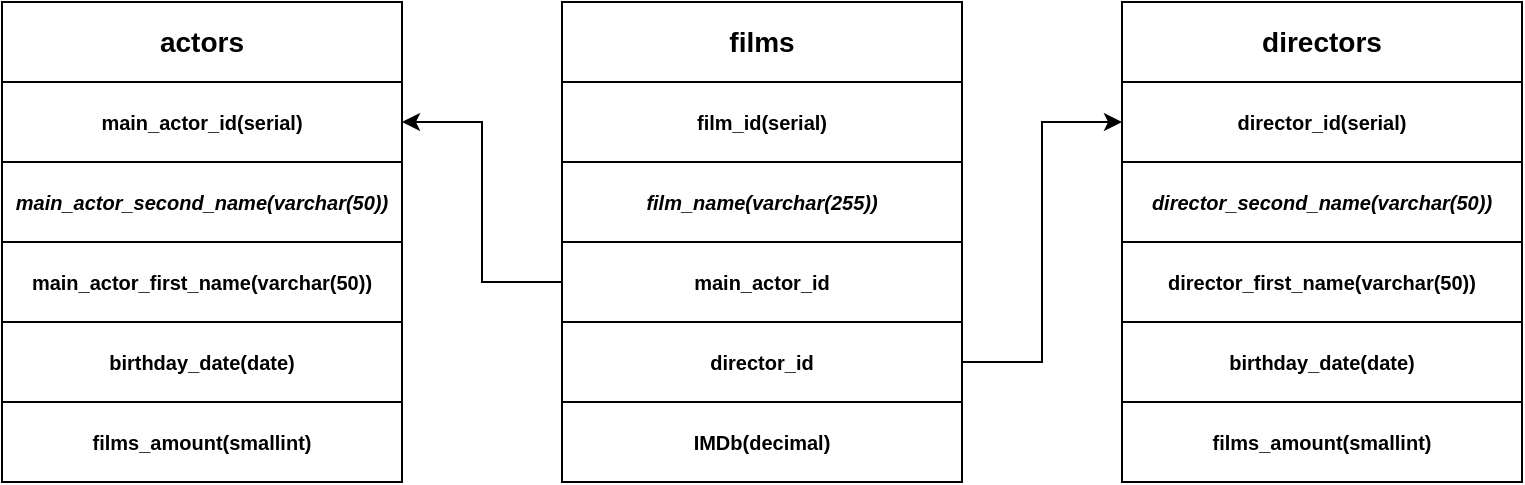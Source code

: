 <mxfile version="20.8.15" type="github">
  <diagram name="Страница 1" id="lynCQwub9FKNbzV4LjFN">
    <mxGraphModel dx="938" dy="534" grid="1" gridSize="10" guides="1" tooltips="1" connect="1" arrows="1" fold="1" page="1" pageScale="1" pageWidth="827" pageHeight="1169" math="0" shadow="0">
      <root>
        <mxCell id="0" />
        <mxCell id="1" parent="0" />
        <mxCell id="53_5UGNReRgQ4R-1LC-e-6" value="&lt;font style=&quot;font-size: 14px;&quot;&gt;films&lt;/font&gt;" style="swimlane;whiteSpace=wrap;html=1;startSize=40;fontSize=10;fontStyle=1" vertex="1" parent="1">
          <mxGeometry x="320" y="40" width="200" height="240" as="geometry" />
        </mxCell>
        <mxCell id="53_5UGNReRgQ4R-1LC-e-7" value="film_name(varchar(255))" style="text;html=1;align=center;verticalAlign=middle;whiteSpace=wrap;rounded=0;fontSize=10;fontStyle=3" vertex="1" parent="53_5UGNReRgQ4R-1LC-e-6">
          <mxGeometry y="80" width="200" height="40" as="geometry" />
        </mxCell>
        <mxCell id="53_5UGNReRgQ4R-1LC-e-8" value="film_id(serial)" style="text;html=1;align=center;verticalAlign=middle;whiteSpace=wrap;rounded=0;strokeColor=default;fontSize=10;fontStyle=1" vertex="1" parent="53_5UGNReRgQ4R-1LC-e-6">
          <mxGeometry y="40" width="200" height="40" as="geometry" />
        </mxCell>
        <mxCell id="53_5UGNReRgQ4R-1LC-e-9" value="main_actor_id" style="text;html=1;align=center;verticalAlign=middle;whiteSpace=wrap;rounded=0;strokeColor=default;fontSize=10;fontStyle=1" vertex="1" parent="53_5UGNReRgQ4R-1LC-e-6">
          <mxGeometry y="120" width="200" height="40" as="geometry" />
        </mxCell>
        <mxCell id="53_5UGNReRgQ4R-1LC-e-10" value="IMDb(decimal)" style="text;html=1;align=center;verticalAlign=middle;whiteSpace=wrap;rounded=0;strokeColor=default;fontSize=10;fontStyle=1" vertex="1" parent="53_5UGNReRgQ4R-1LC-e-6">
          <mxGeometry y="200" width="200" height="40" as="geometry" />
        </mxCell>
        <mxCell id="53_5UGNReRgQ4R-1LC-e-11" value="director_id" style="text;html=1;align=center;verticalAlign=middle;whiteSpace=wrap;rounded=0;strokeColor=default;fontSize=10;fontStyle=1" vertex="1" parent="53_5UGNReRgQ4R-1LC-e-6">
          <mxGeometry y="160" width="200" height="40" as="geometry" />
        </mxCell>
        <mxCell id="53_5UGNReRgQ4R-1LC-e-12" value="&lt;font style=&quot;font-size: 14px;&quot;&gt;directors&lt;/font&gt;" style="swimlane;whiteSpace=wrap;html=1;startSize=40;fontSize=10;fontStyle=1" vertex="1" parent="1">
          <mxGeometry x="600" y="40" width="200" height="240" as="geometry">
            <mxRectangle x="600" y="40" width="90" height="40" as="alternateBounds" />
          </mxGeometry>
        </mxCell>
        <mxCell id="53_5UGNReRgQ4R-1LC-e-14" value="director_id(serial)" style="text;html=1;strokeColor=default;fillColor=none;align=center;verticalAlign=middle;whiteSpace=wrap;rounded=0;fontSize=10;fontStyle=1" vertex="1" parent="53_5UGNReRgQ4R-1LC-e-12">
          <mxGeometry y="40" width="200" height="40" as="geometry" />
        </mxCell>
        <mxCell id="53_5UGNReRgQ4R-1LC-e-19" value="director_first_name(varchar(50))" style="text;html=1;strokeColor=default;fillColor=none;align=center;verticalAlign=middle;whiteSpace=wrap;rounded=0;fontSize=10;fontStyle=1" vertex="1" parent="53_5UGNReRgQ4R-1LC-e-12">
          <mxGeometry y="120" width="200" height="40" as="geometry" />
        </mxCell>
        <mxCell id="53_5UGNReRgQ4R-1LC-e-20" value="director_second_name(varchar(50))" style="text;html=1;align=center;verticalAlign=middle;whiteSpace=wrap;rounded=0;fontSize=10;fontStyle=3" vertex="1" parent="53_5UGNReRgQ4R-1LC-e-12">
          <mxGeometry y="80" width="200" height="40" as="geometry" />
        </mxCell>
        <mxCell id="53_5UGNReRgQ4R-1LC-e-22" value="birthday_date(date)" style="text;html=1;strokeColor=default;fillColor=none;align=center;verticalAlign=middle;whiteSpace=wrap;rounded=0;fontSize=10;fontStyle=1" vertex="1" parent="53_5UGNReRgQ4R-1LC-e-12">
          <mxGeometry y="160" width="200" height="40" as="geometry" />
        </mxCell>
        <mxCell id="53_5UGNReRgQ4R-1LC-e-23" value="films_amount(smallint)" style="text;html=1;strokeColor=default;fillColor=none;align=center;verticalAlign=middle;whiteSpace=wrap;rounded=0;fontSize=10;fontStyle=1" vertex="1" parent="53_5UGNReRgQ4R-1LC-e-12">
          <mxGeometry y="200" width="200" height="40" as="geometry" />
        </mxCell>
        <mxCell id="53_5UGNReRgQ4R-1LC-e-24" value="&lt;font style=&quot;font-size: 14px;&quot;&gt;actors&lt;/font&gt;" style="swimlane;whiteSpace=wrap;html=1;startSize=40;fontSize=10;fontStyle=1" vertex="1" parent="1">
          <mxGeometry x="40" y="40" width="200" height="240" as="geometry" />
        </mxCell>
        <mxCell id="53_5UGNReRgQ4R-1LC-e-25" value="main_actor_id(serial)" style="text;html=1;strokeColor=default;fillColor=none;align=center;verticalAlign=middle;whiteSpace=wrap;rounded=0;fontSize=10;fontStyle=1" vertex="1" parent="53_5UGNReRgQ4R-1LC-e-24">
          <mxGeometry y="40" width="200" height="40" as="geometry" />
        </mxCell>
        <mxCell id="53_5UGNReRgQ4R-1LC-e-30" value="main_actor_second_name(varchar(50))" style="text;html=1;align=center;verticalAlign=middle;whiteSpace=wrap;rounded=0;fontSize=10;fontStyle=3" vertex="1" parent="53_5UGNReRgQ4R-1LC-e-24">
          <mxGeometry y="80" width="200" height="40" as="geometry" />
        </mxCell>
        <mxCell id="53_5UGNReRgQ4R-1LC-e-32" value="main_actor_first_name(varchar(50))" style="text;html=1;align=center;verticalAlign=middle;whiteSpace=wrap;rounded=0;strokeColor=default;fontSize=10;fontStyle=1" vertex="1" parent="53_5UGNReRgQ4R-1LC-e-24">
          <mxGeometry y="120" width="200" height="40" as="geometry" />
        </mxCell>
        <mxCell id="53_5UGNReRgQ4R-1LC-e-33" value="birthday_date(date)" style="text;html=1;align=center;verticalAlign=middle;whiteSpace=wrap;rounded=0;strokeColor=default;fontSize=10;fontStyle=1" vertex="1" parent="53_5UGNReRgQ4R-1LC-e-24">
          <mxGeometry y="160" width="200" height="40" as="geometry" />
        </mxCell>
        <mxCell id="53_5UGNReRgQ4R-1LC-e-34" value="films_amount(smallint)" style="text;html=1;align=center;verticalAlign=middle;whiteSpace=wrap;rounded=0;strokeColor=default;fontSize=10;fontStyle=1" vertex="1" parent="53_5UGNReRgQ4R-1LC-e-24">
          <mxGeometry y="200" width="200" height="40" as="geometry" />
        </mxCell>
        <mxCell id="53_5UGNReRgQ4R-1LC-e-36" style="edgeStyle=orthogonalEdgeStyle;rounded=0;orthogonalLoop=1;jettySize=auto;html=1;entryX=1;entryY=0.5;entryDx=0;entryDy=0;fontSize=14;" edge="1" parent="1" source="53_5UGNReRgQ4R-1LC-e-9" target="53_5UGNReRgQ4R-1LC-e-25">
          <mxGeometry relative="1" as="geometry" />
        </mxCell>
        <mxCell id="53_5UGNReRgQ4R-1LC-e-40" style="edgeStyle=orthogonalEdgeStyle;rounded=0;orthogonalLoop=1;jettySize=auto;html=1;entryX=0;entryY=0.5;entryDx=0;entryDy=0;fontSize=14;" edge="1" parent="1" source="53_5UGNReRgQ4R-1LC-e-11" target="53_5UGNReRgQ4R-1LC-e-14">
          <mxGeometry relative="1" as="geometry" />
        </mxCell>
      </root>
    </mxGraphModel>
  </diagram>
</mxfile>
